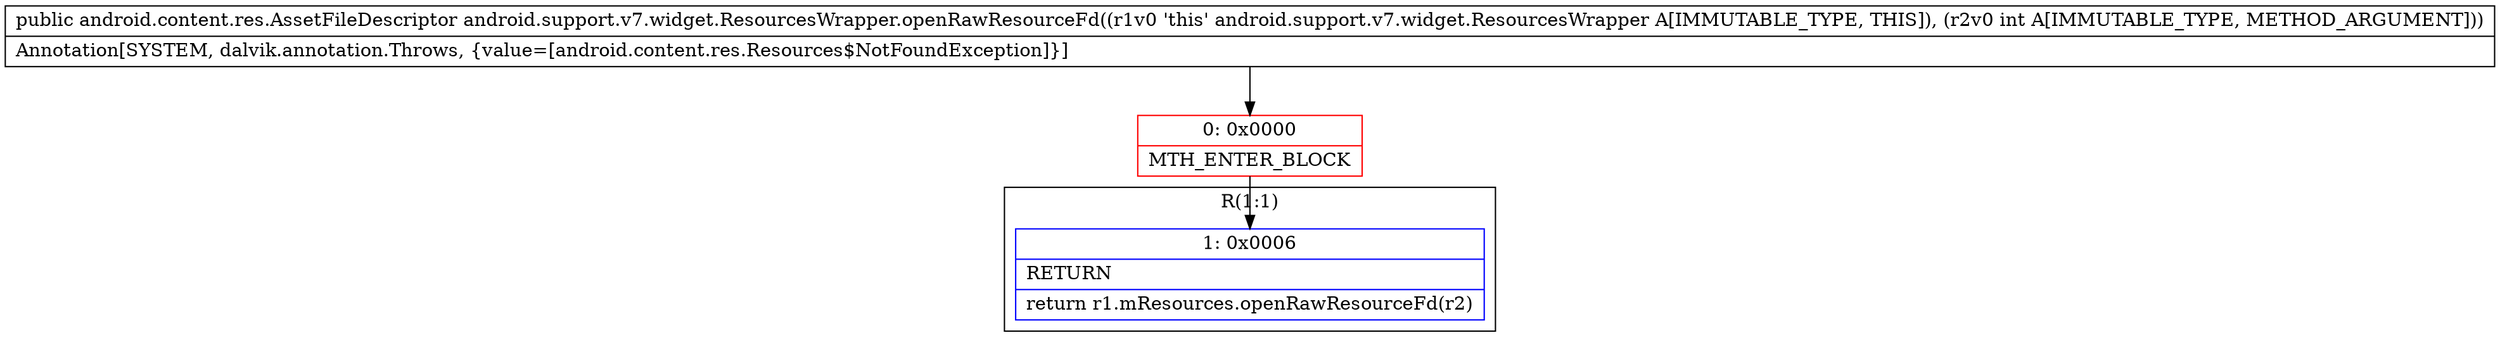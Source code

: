 digraph "CFG forandroid.support.v7.widget.ResourcesWrapper.openRawResourceFd(I)Landroid\/content\/res\/AssetFileDescriptor;" {
subgraph cluster_Region_594131496 {
label = "R(1:1)";
node [shape=record,color=blue];
Node_1 [shape=record,label="{1\:\ 0x0006|RETURN\l|return r1.mResources.openRawResourceFd(r2)\l}"];
}
Node_0 [shape=record,color=red,label="{0\:\ 0x0000|MTH_ENTER_BLOCK\l}"];
MethodNode[shape=record,label="{public android.content.res.AssetFileDescriptor android.support.v7.widget.ResourcesWrapper.openRawResourceFd((r1v0 'this' android.support.v7.widget.ResourcesWrapper A[IMMUTABLE_TYPE, THIS]), (r2v0 int A[IMMUTABLE_TYPE, METHOD_ARGUMENT]))  | Annotation[SYSTEM, dalvik.annotation.Throws, \{value=[android.content.res.Resources$NotFoundException]\}]\l}"];
MethodNode -> Node_0;
Node_0 -> Node_1;
}

